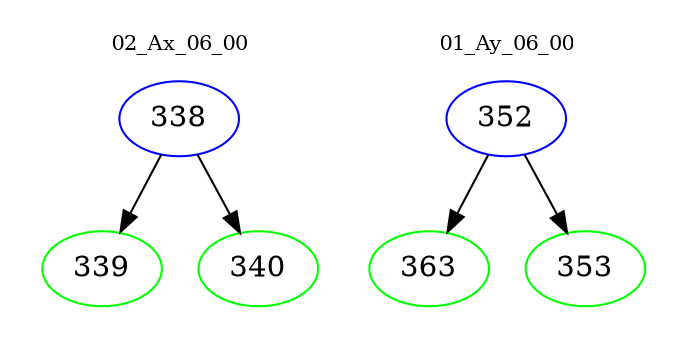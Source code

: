 digraph{
subgraph cluster_0 {
color = white
label = "02_Ax_06_00";
fontsize=10;
T0_338 [label="338", color="blue"]
T0_338 -> T0_339 [color="black"]
T0_339 [label="339", color="green"]
T0_338 -> T0_340 [color="black"]
T0_340 [label="340", color="green"]
}
subgraph cluster_1 {
color = white
label = "01_Ay_06_00";
fontsize=10;
T1_352 [label="352", color="blue"]
T1_352 -> T1_363 [color="black"]
T1_363 [label="363", color="green"]
T1_352 -> T1_353 [color="black"]
T1_353 [label="353", color="green"]
}
}
